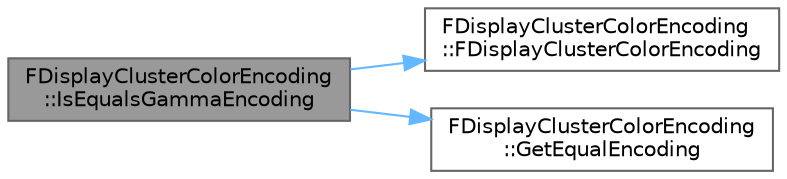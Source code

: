 digraph "FDisplayClusterColorEncoding::IsEqualsGammaEncoding"
{
 // INTERACTIVE_SVG=YES
 // LATEX_PDF_SIZE
  bgcolor="transparent";
  edge [fontname=Helvetica,fontsize=10,labelfontname=Helvetica,labelfontsize=10];
  node [fontname=Helvetica,fontsize=10,shape=box,height=0.2,width=0.4];
  rankdir="LR";
  Node1 [id="Node000001",label="FDisplayClusterColorEncoding\l::IsEqualsGammaEncoding",height=0.2,width=0.4,color="gray40", fillcolor="grey60", style="filled", fontcolor="black",tooltip="Compare only gamma encodings."];
  Node1 -> Node2 [id="edge1_Node000001_Node000002",color="steelblue1",style="solid",tooltip=" "];
  Node2 [id="Node000002",label="FDisplayClusterColorEncoding\l::FDisplayClusterColorEncoding",height=0.2,width=0.4,color="grey40", fillcolor="white", style="filled",URL="$db/d22/structFDisplayClusterColorEncoding.html#a80f5a651227cb4f0472f08fff9995fd7",tooltip="Constructors."];
  Node1 -> Node3 [id="edge2_Node000001_Node000003",color="steelblue1",style="solid",tooltip=" "];
  Node3 [id="Node000003",label="FDisplayClusterColorEncoding\l::GetEqualEncoding",height=0.2,width=0.4,color="grey40", fillcolor="white", style="filled",URL="$db/d22/structFDisplayClusterColorEncoding.html#a2185c31bc29907f14ff679ec83809eb1",tooltip="Return equal encoding value."];
}
